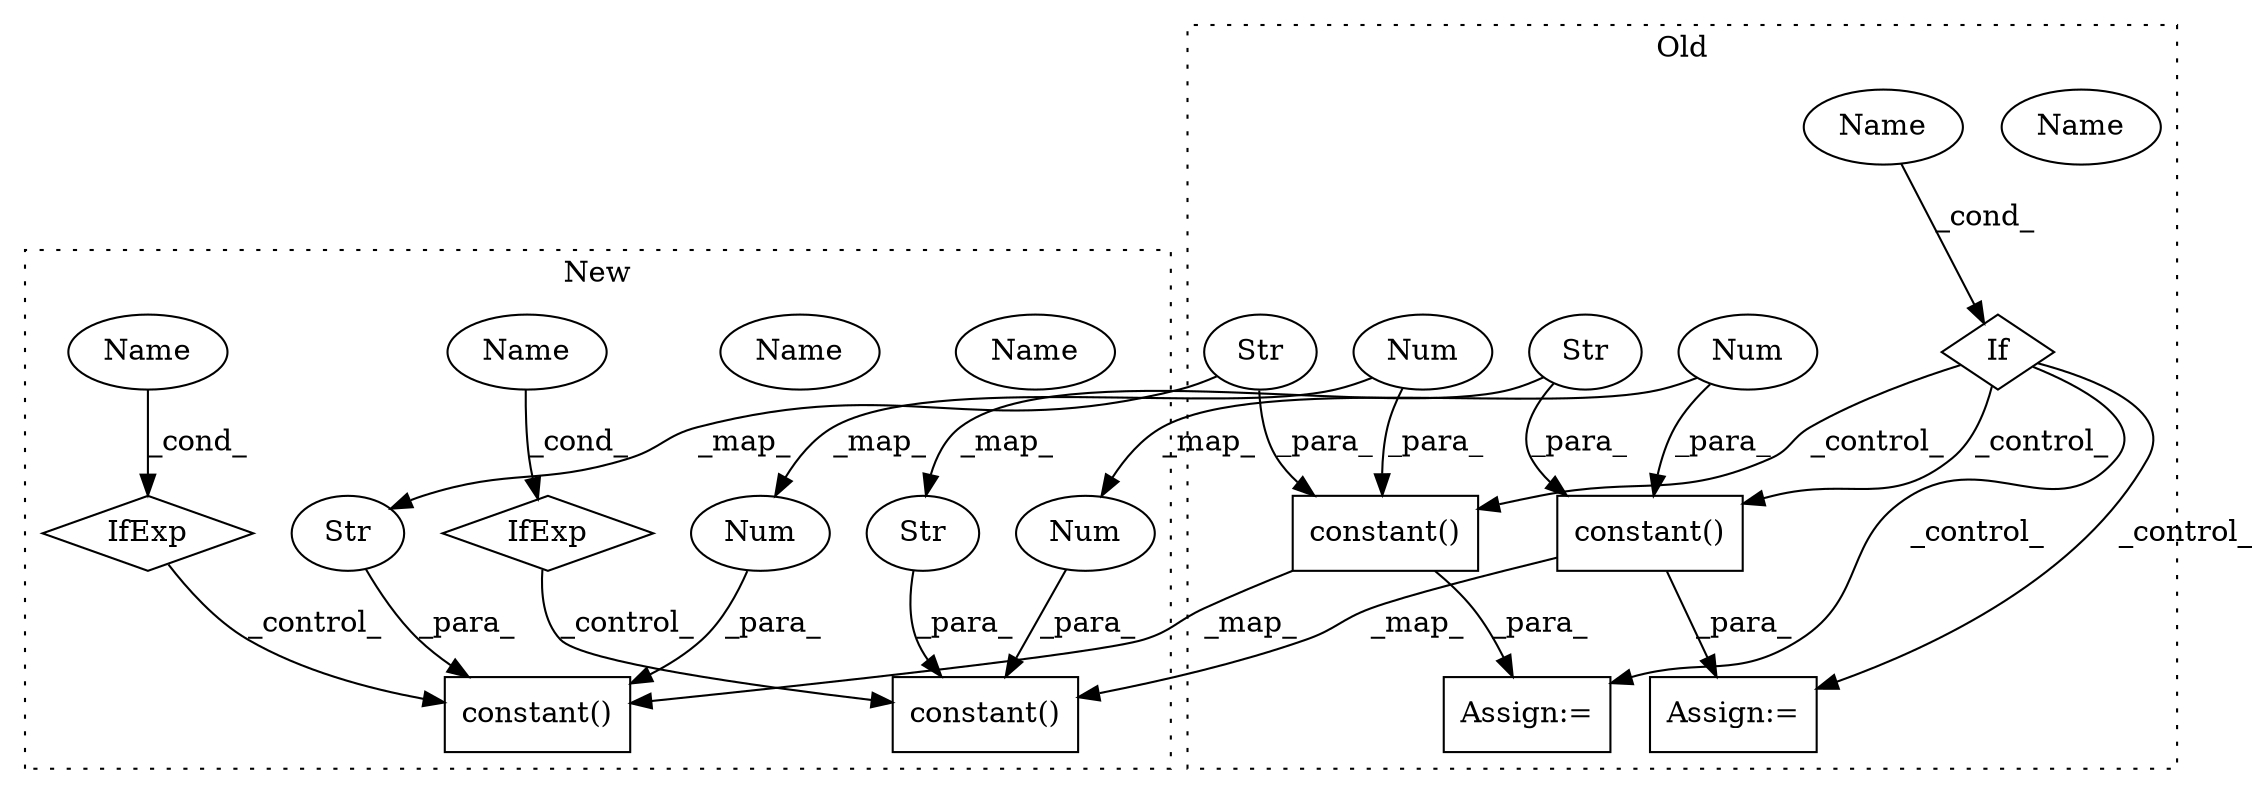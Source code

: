 digraph G {
subgraph cluster0 {
1 [label="constant()" a="75" s="15941,15986" l="14,1" shape="box"];
3 [label="Assign:=" a="68" s="15938" l="3" shape="box"];
4 [label="If" a="96" s="15899" l="3" shape="diamond"];
9 [label="constant()" a="75" s="16012,16057" l="14,1" shape="box"];
11 [label="Str" a="66" s="16043" l="9" shape="ellipse"];
13 [label="Str" a="66" s="15972" l="9" shape="ellipse"];
15 [label="Name" a="87" s="15902" l="11" shape="ellipse"];
17 [label="Num" a="76" s="16054" l="3" shape="ellipse"];
19 [label="Num" a="76" s="15983" l="3" shape="ellipse"];
20 [label="Assign:=" a="68" s="16009" l="3" shape="box"];
23 [label="Name" a="87" s="15902" l="11" shape="ellipse"];
label = "Old";
style="dotted";
}
subgraph cluster1 {
2 [label="constant()" a="75" s="14015,14060" l="14,1" shape="box"];
5 [label="IfExp" a="51" s="14061,14071" l="4,6" shape="diamond"];
6 [label="IfExp" a="51" s="14147,14157" l="4,6" shape="diamond"];
7 [label="Name" a="87" s="14151" l="6" shape="ellipse"];
8 [label="constant()" a="75" s="14101,14146" l="14,1" shape="box"];
10 [label="Name" a="87" s="14065" l="6" shape="ellipse"];
12 [label="Str" a="66" s="14132" l="9" shape="ellipse"];
14 [label="Str" a="66" s="14046" l="9" shape="ellipse"];
16 [label="Num" a="76" s="14143" l="3" shape="ellipse"];
18 [label="Num" a="76" s="14057" l="3" shape="ellipse"];
21 [label="Name" a="87" s="14065" l="6" shape="ellipse"];
22 [label="Name" a="87" s="14151" l="6" shape="ellipse"];
label = "New";
style="dotted";
}
1 -> 3 [label="_para_"];
1 -> 2 [label="_map_"];
4 -> 9 [label="_control_"];
4 -> 1 [label="_control_"];
4 -> 20 [label="_control_"];
4 -> 3 [label="_control_"];
5 -> 2 [label="_control_"];
6 -> 8 [label="_control_"];
9 -> 20 [label="_para_"];
9 -> 8 [label="_map_"];
11 -> 12 [label="_map_"];
11 -> 9 [label="_para_"];
12 -> 8 [label="_para_"];
13 -> 1 [label="_para_"];
13 -> 14 [label="_map_"];
14 -> 2 [label="_para_"];
16 -> 8 [label="_para_"];
17 -> 9 [label="_para_"];
17 -> 16 [label="_map_"];
18 -> 2 [label="_para_"];
19 -> 18 [label="_map_"];
19 -> 1 [label="_para_"];
21 -> 5 [label="_cond_"];
22 -> 6 [label="_cond_"];
23 -> 4 [label="_cond_"];
}